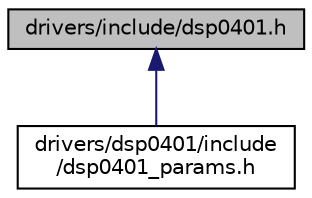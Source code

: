 digraph "drivers/include/dsp0401.h"
{
 // LATEX_PDF_SIZE
  edge [fontname="Helvetica",fontsize="10",labelfontname="Helvetica",labelfontsize="10"];
  node [fontname="Helvetica",fontsize="10",shape=record];
  Node1 [label="drivers/include/dsp0401.h",height=0.2,width=0.4,color="black", fillcolor="grey75", style="filled", fontcolor="black",tooltip="Device driver interface for the DSP0401 alphanumeric display."];
  Node1 -> Node2 [dir="back",color="midnightblue",fontsize="10",style="solid",fontname="Helvetica"];
  Node2 [label="drivers/dsp0401/include\l/dsp0401_params.h",height=0.2,width=0.4,color="black", fillcolor="white", style="filled",URL="$dsp0401__params_8h.html",tooltip="Default configuration for DSP0401."];
}
